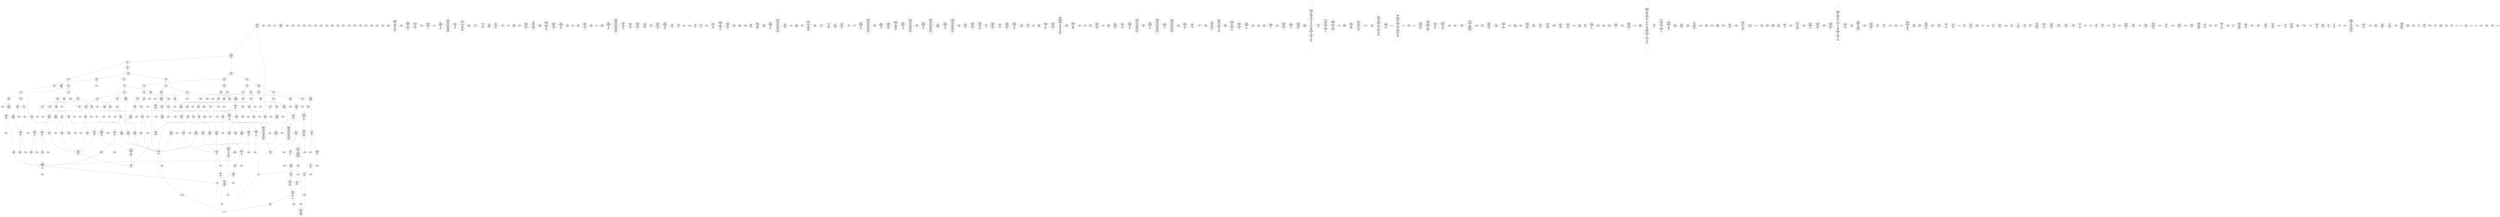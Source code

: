 /* Generated by GvGen v.1.0 (https://www.github.com/stricaud/gvgen) */

digraph G {
compound=true;
   node1 [label="[anywhere]"];
   node2 [label="# 0x0
PUSHX Data
PUSHX Data
MSTORE
PUSHX LogicData
CALLDATASIZE
LT
PUSHX Data
JUMPI
"];
   node3 [label="# 0xd
PUSHX Data
CALLDATALOAD
PUSHX BitData
SHR
PUSHX LogicData
GT
PUSHX Data
JUMPI
"];
   node4 [label="# 0x1e
PUSHX LogicData
GT
PUSHX Data
JUMPI
"];
   node5 [label="# 0x29
PUSHX LogicData
GT
PUSHX Data
JUMPI
"];
   node6 [label="# 0x34
PUSHX LogicData
GT
PUSHX Data
JUMPI
"];
   node7 [label="# 0x3f
PUSHX LogicData
EQ
PUSHX Data
JUMPI
"];
   node8 [label="# 0x4a
PUSHX LogicData
EQ
PUSHX Data
JUMPI
"];
   node9 [label="# 0x55
PUSHX LogicData
EQ
PUSHX Data
JUMPI
"];
   node10 [label="# 0x60
PUSHX Data
REVERT
"];
   node11 [label="# 0x64
JUMPDEST
PUSHX LogicData
EQ
PUSHX Data
JUMPI
"];
   node12 [label="# 0x70
PUSHX LogicData
EQ
PUSHX Data
JUMPI
"];
   node13 [label="# 0x7b
PUSHX Data
REVERT
"];
   node14 [label="# 0x7f
JUMPDEST
PUSHX LogicData
GT
PUSHX Data
JUMPI
"];
   node15 [label="# 0x8b
PUSHX LogicData
EQ
PUSHX Data
JUMPI
"];
   node16 [label="# 0x96
PUSHX LogicData
EQ
PUSHX Data
JUMPI
"];
   node17 [label="# 0xa1
PUSHX LogicData
EQ
PUSHX Data
JUMPI
"];
   node18 [label="# 0xac
PUSHX Data
REVERT
"];
   node19 [label="# 0xb0
JUMPDEST
PUSHX LogicData
EQ
PUSHX Data
JUMPI
"];
   node20 [label="# 0xbc
PUSHX LogicData
EQ
PUSHX Data
JUMPI
"];
   node21 [label="# 0xc7
PUSHX Data
REVERT
"];
   node22 [label="# 0xcb
JUMPDEST
PUSHX LogicData
GT
PUSHX Data
JUMPI
"];
   node23 [label="# 0xd7
PUSHX LogicData
GT
PUSHX Data
JUMPI
"];
   node24 [label="# 0xe2
PUSHX LogicData
EQ
PUSHX Data
JUMPI
"];
   node25 [label="# 0xed
PUSHX LogicData
EQ
PUSHX Data
JUMPI
"];
   node26 [label="# 0xf8
PUSHX LogicData
EQ
PUSHX Data
JUMPI
"];
   node27 [label="# 0x103
PUSHX Data
REVERT
"];
   node28 [label="# 0x107
JUMPDEST
PUSHX LogicData
EQ
PUSHX Data
JUMPI
"];
   node29 [label="# 0x113
PUSHX LogicData
EQ
PUSHX Data
JUMPI
"];
   node30 [label="# 0x11e
PUSHX Data
REVERT
"];
   node31 [label="# 0x122
JUMPDEST
PUSHX LogicData
EQ
PUSHX Data
JUMPI
"];
   node32 [label="# 0x12e
PUSHX LogicData
EQ
PUSHX Data
JUMPI
"];
   node33 [label="# 0x139
PUSHX LogicData
EQ
PUSHX Data
JUMPI
"];
   node34 [label="# 0x144
PUSHX LogicData
EQ
PUSHX Data
JUMPI
"];
   node35 [label="# 0x14f
PUSHX Data
REVERT
"];
   node36 [label="# 0x153
JUMPDEST
PUSHX LogicData
GT
PUSHX Data
JUMPI
"];
   node37 [label="# 0x15f
PUSHX LogicData
GT
PUSHX Data
JUMPI
"];
   node38 [label="# 0x16a
PUSHX LogicData
GT
PUSHX Data
JUMPI
"];
   node39 [label="# 0x175
PUSHX LogicData
EQ
PUSHX Data
JUMPI
"];
   node40 [label="# 0x180
PUSHX LogicData
EQ
PUSHX Data
JUMPI
"];
   node41 [label="# 0x18b
PUSHX LogicData
EQ
PUSHX Data
JUMPI
"];
   node42 [label="# 0x196
PUSHX Data
REVERT
"];
   node43 [label="# 0x19a
JUMPDEST
PUSHX LogicData
EQ
PUSHX Data
JUMPI
"];
   node44 [label="# 0x1a6
PUSHX LogicData
EQ
PUSHX Data
JUMPI
"];
   node45 [label="# 0x1b1
PUSHX Data
REVERT
"];
   node46 [label="# 0x1b5
JUMPDEST
PUSHX LogicData
GT
PUSHX Data
JUMPI
"];
   node47 [label="# 0x1c1
PUSHX LogicData
EQ
PUSHX Data
JUMPI
"];
   node48 [label="# 0x1cc
PUSHX LogicData
EQ
PUSHX Data
JUMPI
"];
   node49 [label="# 0x1d7
PUSHX LogicData
EQ
PUSHX Data
JUMPI
"];
   node50 [label="# 0x1e2
PUSHX Data
REVERT
"];
   node51 [label="# 0x1e6
JUMPDEST
PUSHX LogicData
EQ
PUSHX Data
JUMPI
"];
   node52 [label="# 0x1f2
PUSHX LogicData
EQ
PUSHX Data
JUMPI
"];
   node53 [label="# 0x1fd
PUSHX Data
REVERT
"];
   node54 [label="# 0x201
JUMPDEST
PUSHX LogicData
GT
PUSHX Data
JUMPI
"];
   node55 [label="# 0x20d
PUSHX LogicData
GT
PUSHX Data
JUMPI
"];
   node56 [label="# 0x218
PUSHX LogicData
EQ
PUSHX Data
JUMPI
"];
   node57 [label="# 0x223
PUSHX LogicData
EQ
PUSHX Data
JUMPI
"];
   node58 [label="# 0x22e
PUSHX LogicData
EQ
PUSHX Data
JUMPI
"];
   node59 [label="# 0x239
PUSHX Data
REVERT
"];
   node60 [label="# 0x23d
JUMPDEST
PUSHX LogicData
EQ
PUSHX Data
JUMPI
"];
   node61 [label="# 0x249
PUSHX LogicData
EQ
PUSHX Data
JUMPI
"];
   node62 [label="# 0x254
PUSHX Data
REVERT
"];
   node63 [label="# 0x258
JUMPDEST
PUSHX LogicData
EQ
PUSHX Data
JUMPI
"];
   node64 [label="# 0x264
PUSHX LogicData
EQ
PUSHX Data
JUMPI
"];
   node65 [label="# 0x26f
PUSHX LogicData
EQ
PUSHX Data
JUMPI
"];
   node66 [label="# 0x27a
PUSHX LogicData
EQ
PUSHX Data
JUMPI
"];
   node67 [label="# 0x285
JUMPDEST
PUSHX Data
REVERT
"];
   node68 [label="# 0x28a
JUMPDEST
CALLVALUE
ISZERO
PUSHX Data
JUMPI
"];
   node69 [label="# 0x292
PUSHX Data
REVERT
"];
   node70 [label="# 0x296
JUMPDEST
PUSHX Data
PUSHX Data
CALLDATASIZE
PUSHX Data
PUSHX Data
JUMP
"];
   node71 [label="# 0x2a5
JUMPDEST
PUSHX Data
JUMP
"];
   node72 [label="# 0x2aa
JUMPDEST
PUSHX MemData
MLOAD
ISZERO
ISZERO
MSTORE
PUSHX ArithData
ADD
"];
   node73 [label="# 0x2b6
JUMPDEST
PUSHX MemData
MLOAD
SUB
RETURN
"];
   node74 [label="# 0x2bf
JUMPDEST
CALLVALUE
ISZERO
PUSHX Data
JUMPI
"];
   node75 [label="# 0x2c7
PUSHX Data
REVERT
"];
   node76 [label="# 0x2cb
JUMPDEST
PUSHX Data
PUSHX Data
CALLDATASIZE
PUSHX Data
PUSHX Data
JUMP
"];
   node77 [label="# 0x2da
JUMPDEST
PUSHX Data
JUMP
"];
   node78 [label="# 0x2df
JUMPDEST
STOP
"];
   node79 [label="# 0x2e1
JUMPDEST
CALLVALUE
ISZERO
PUSHX Data
JUMPI
"];
   node80 [label="# 0x2e9
PUSHX Data
REVERT
"];
   node81 [label="# 0x2ed
JUMPDEST
PUSHX Data
PUSHX Data
JUMP
"];
   node82 [label="# 0x2f6
JUMPDEST
PUSHX MemData
MLOAD
PUSHX Data
PUSHX Data
JUMP
"];
   node83 [label="# 0x303
JUMPDEST
CALLVALUE
ISZERO
PUSHX Data
JUMPI
"];
   node84 [label="# 0x30b
PUSHX Data
REVERT
"];
   node85 [label="# 0x30f
JUMPDEST
PUSHX Data
PUSHX Data
CALLDATASIZE
PUSHX Data
PUSHX Data
JUMP
"];
   node86 [label="# 0x31e
JUMPDEST
PUSHX Data
JUMP
"];
   node87 [label="# 0x323
JUMPDEST
PUSHX MemData
MLOAD
PUSHX ArithData
PUSHX BitData
PUSHX BitData
SHL
SUB
AND
MSTORE
PUSHX ArithData
ADD
PUSHX Data
JUMP
"];
   node88 [label="# 0x33b
JUMPDEST
CALLVALUE
ISZERO
PUSHX Data
JUMPI
"];
   node89 [label="# 0x343
PUSHX Data
REVERT
"];
   node90 [label="# 0x347
JUMPDEST
PUSHX Data
PUSHX Data
CALLDATASIZE
PUSHX Data
PUSHX Data
JUMP
"];
   node91 [label="# 0x356
JUMPDEST
PUSHX Data
JUMP
"];
   node92 [label="# 0x35b
JUMPDEST
CALLVALUE
ISZERO
PUSHX Data
JUMPI
"];
   node93 [label="# 0x363
PUSHX Data
REVERT
"];
   node94 [label="# 0x367
JUMPDEST
PUSHX Data
PUSHX Data
JUMP
"];
   node95 [label="# 0x383
JUMPDEST
CALLVALUE
ISZERO
PUSHX Data
JUMPI
"];
   node96 [label="# 0x38b
PUSHX Data
REVERT
"];
   node97 [label="# 0x38f
JUMPDEST
PUSHX StorData
SLOAD
PUSHX StorData
SLOAD
SUB
PUSHX BitData
NOT
ADD
"];
   node98 [label="# 0x39c
JUMPDEST
PUSHX MemData
MLOAD
MSTORE
PUSHX ArithData
ADD
PUSHX Data
JUMP
"];
   node99 [label="# 0x3aa
JUMPDEST
CALLVALUE
ISZERO
PUSHX Data
JUMPI
"];
   node100 [label="# 0x3b2
PUSHX Data
REVERT
"];
   node101 [label="# 0x3b6
JUMPDEST
PUSHX Data
PUSHX Data
CALLDATASIZE
PUSHX Data
PUSHX Data
JUMP
"];
   node102 [label="# 0x3c5
JUMPDEST
PUSHX Data
JUMP
"];
   node103 [label="# 0x3ca
JUMPDEST
CALLVALUE
ISZERO
PUSHX Data
JUMPI
"];
   node104 [label="# 0x3d2
PUSHX Data
REVERT
"];
   node105 [label="# 0x3d6
JUMPDEST
PUSHX Data
PUSHX Data
CALLDATASIZE
PUSHX Data
PUSHX Data
JUMP
"];
   node106 [label="# 0x3e5
JUMPDEST
PUSHX Data
JUMP
"];
   node107 [label="# 0x3ea
JUMPDEST
CALLVALUE
ISZERO
PUSHX Data
JUMPI
"];
   node108 [label="# 0x3f2
PUSHX Data
REVERT
"];
   node109 [label="# 0x3f6
JUMPDEST
PUSHX StorData
SLOAD
PUSHX Data
PUSHX Data
DIV
PUSHX BitData
AND
JUMP
"];
   node110 [label="# 0x409
JUMPDEST
PUSHX Data
PUSHX Data
JUMP
"];
   node111 [label="# 0x411
JUMPDEST
PUSHX Data
PUSHX Data
CALLDATASIZE
PUSHX Data
PUSHX Data
JUMP
"];
   node112 [label="# 0x41f
JUMPDEST
PUSHX Data
JUMP
"];
   node113 [label="# 0x424
JUMPDEST
CALLVALUE
ISZERO
PUSHX Data
JUMPI
"];
   node114 [label="# 0x42c
PUSHX Data
REVERT
"];
   node115 [label="# 0x430
JUMPDEST
PUSHX Data
PUSHX Data
CALLDATASIZE
PUSHX Data
PUSHX Data
JUMP
"];
   node116 [label="# 0x43f
JUMPDEST
PUSHX Data
JUMP
"];
   node117 [label="# 0x444
JUMPDEST
CALLVALUE
ISZERO
PUSHX Data
JUMPI
"];
   node118 [label="# 0x44c
PUSHX Data
REVERT
"];
   node119 [label="# 0x450
JUMPDEST
PUSHX Data
PUSHX Data
CALLDATASIZE
PUSHX Data
PUSHX Data
JUMP
"];
   node120 [label="# 0x45f
JUMPDEST
PUSHX Data
JUMP
"];
   node121 [label="# 0x464
JUMPDEST
CALLVALUE
ISZERO
PUSHX Data
JUMPI
"];
   node122 [label="# 0x46c
PUSHX Data
REVERT
"];
   node123 [label="# 0x470
JUMPDEST
PUSHX Data
PUSHX Data
CALLDATASIZE
PUSHX Data
PUSHX Data
JUMP
"];
   node124 [label="# 0x47f
JUMPDEST
PUSHX Data
JUMP
"];
   node125 [label="# 0x484
JUMPDEST
CALLVALUE
ISZERO
PUSHX Data
JUMPI
"];
   node126 [label="# 0x48c
PUSHX Data
REVERT
"];
   node127 [label="# 0x490
JUMPDEST
PUSHX StorData
SLOAD
PUSHX Data
PUSHX BitData
AND
JUMP
"];
   node128 [label="# 0x49e
JUMPDEST
CALLVALUE
ISZERO
PUSHX Data
JUMPI
"];
   node129 [label="# 0x4a6
PUSHX Data
REVERT
"];
   node130 [label="# 0x4aa
JUMPDEST
PUSHX Data
PUSHX Data
CALLDATASIZE
PUSHX Data
PUSHX Data
JUMP
"];
   node131 [label="# 0x4b9
JUMPDEST
PUSHX Data
JUMP
"];
   node132 [label="# 0x4be
JUMPDEST
CALLVALUE
ISZERO
PUSHX Data
JUMPI
"];
   node133 [label="# 0x4c6
PUSHX Data
REVERT
"];
   node134 [label="# 0x4ca
JUMPDEST
PUSHX Data
PUSHX Data
JUMP
"];
   node135 [label="# 0x4d3
JUMPDEST
CALLVALUE
ISZERO
PUSHX Data
JUMPI
"];
   node136 [label="# 0x4db
PUSHX Data
REVERT
"];
   node137 [label="# 0x4df
JUMPDEST
PUSHX Data
PUSHX Data
CALLDATASIZE
PUSHX Data
PUSHX Data
JUMP
"];
   node138 [label="# 0x4ee
JUMPDEST
PUSHX Data
JUMP
"];
   node139 [label="# 0x4f3
JUMPDEST
CALLVALUE
ISZERO
PUSHX Data
JUMPI
"];
   node140 [label="# 0x4fb
PUSHX Data
REVERT
"];
   node141 [label="# 0x4ff
JUMPDEST
PUSHX Data
PUSHX Data
CALLDATASIZE
PUSHX Data
PUSHX Data
JUMP
"];
   node142 [label="# 0x50e
JUMPDEST
PUSHX Data
JUMP
"];
   node143 [label="# 0x513
JUMPDEST
CALLVALUE
ISZERO
PUSHX Data
JUMPI
"];
   node144 [label="# 0x51b
PUSHX Data
REVERT
"];
   node145 [label="# 0x51f
JUMPDEST
PUSHX Data
PUSHX Data
JUMP
"];
   node146 [label="# 0x528
JUMPDEST
CALLVALUE
ISZERO
PUSHX Data
JUMPI
"];
   node147 [label="# 0x530
PUSHX Data
REVERT
"];
   node148 [label="# 0x534
JUMPDEST
PUSHX Data
PUSHX Data
CALLDATASIZE
PUSHX Data
PUSHX Data
JUMP
"];
   node149 [label="# 0x543
JUMPDEST
PUSHX Data
JUMP
"];
   node150 [label="# 0x548
JUMPDEST
CALLVALUE
ISZERO
PUSHX Data
JUMPI
"];
   node151 [label="# 0x550
PUSHX Data
REVERT
"];
   node152 [label="# 0x554
JUMPDEST
PUSHX Data
PUSHX Data
CALLDATASIZE
PUSHX Data
PUSHX Data
JUMP
"];
   node153 [label="# 0x563
JUMPDEST
PUSHX Data
JUMP
"];
   node154 [label="# 0x568
JUMPDEST
CALLVALUE
ISZERO
PUSHX Data
JUMPI
"];
   node155 [label="# 0x570
PUSHX Data
REVERT
"];
   node156 [label="# 0x574
JUMPDEST
PUSHX Data
PUSHX Data
CALLDATASIZE
PUSHX Data
PUSHX Data
JUMP
"];
   node157 [label="# 0x583
JUMPDEST
PUSHX Data
JUMP
"];
   node158 [label="# 0x588
JUMPDEST
CALLVALUE
ISZERO
PUSHX Data
JUMPI
"];
   node159 [label="# 0x590
PUSHX Data
REVERT
"];
   node160 [label="# 0x594
JUMPDEST
PUSHX StorData
SLOAD
PUSHX ArithData
PUSHX BitData
PUSHX BitData
SHL
SUB
AND
PUSHX Data
JUMP
"];
   node161 [label="# 0x5a6
JUMPDEST
CALLVALUE
ISZERO
PUSHX Data
JUMPI
"];
   node162 [label="# 0x5ae
PUSHX Data
REVERT
"];
   node163 [label="# 0x5b2
JUMPDEST
PUSHX Data
PUSHX Data
JUMP
"];
   node164 [label="# 0x5bb
JUMPDEST
PUSHX Data
PUSHX Data
CALLDATASIZE
PUSHX Data
PUSHX Data
JUMP
"];
   node165 [label="# 0x5c9
JUMPDEST
PUSHX Data
JUMP
"];
   node166 [label="# 0x5ce
JUMPDEST
CALLVALUE
ISZERO
PUSHX Data
JUMPI
"];
   node167 [label="# 0x5d6
PUSHX Data
REVERT
"];
   node168 [label="# 0x5da
JUMPDEST
PUSHX Data
PUSHX Data
CALLDATASIZE
PUSHX Data
PUSHX Data
JUMP
"];
   node169 [label="# 0x5e9
JUMPDEST
PUSHX Data
JUMP
"];
   node170 [label="# 0x5ee
JUMPDEST
CALLVALUE
ISZERO
PUSHX Data
JUMPI
"];
   node171 [label="# 0x5f6
PUSHX Data
REVERT
"];
   node172 [label="# 0x5fa
JUMPDEST
PUSHX Data
PUSHX Data
CALLDATASIZE
PUSHX Data
PUSHX Data
JUMP
"];
   node173 [label="# 0x609
JUMPDEST
PUSHX Data
JUMP
"];
   node174 [label="# 0x60e
JUMPDEST
CALLVALUE
ISZERO
PUSHX Data
JUMPI
"];
   node175 [label="# 0x616
PUSHX Data
REVERT
"];
   node176 [label="# 0x61a
JUMPDEST
PUSHX Data
PUSHX StorData
SLOAD
JUMP
"];
   node177 [label="# 0x624
JUMPDEST
CALLVALUE
ISZERO
PUSHX Data
JUMPI
"];
   node178 [label="# 0x62c
PUSHX Data
REVERT
"];
   node179 [label="# 0x630
JUMPDEST
PUSHX Data
PUSHX StorData
SLOAD
JUMP
"];
   node180 [label="# 0x63a
JUMPDEST
CALLVALUE
ISZERO
PUSHX Data
JUMPI
"];
   node181 [label="# 0x642
PUSHX Data
REVERT
"];
   node182 [label="# 0x646
JUMPDEST
PUSHX Data
PUSHX Data
CALLDATASIZE
PUSHX Data
PUSHX Data
JUMP
"];
   node183 [label="# 0x655
JUMPDEST
PUSHX Data
JUMP
"];
   node184 [label="# 0x65a
JUMPDEST
CALLVALUE
ISZERO
PUSHX Data
JUMPI
"];
   node185 [label="# 0x662
PUSHX Data
REVERT
"];
   node186 [label="# 0x666
JUMPDEST
PUSHX Data
PUSHX StorData
SLOAD
JUMP
"];
   node187 [label="# 0x670
JUMPDEST
CALLVALUE
ISZERO
PUSHX Data
JUMPI
"];
   node188 [label="# 0x678
PUSHX Data
REVERT
"];
   node189 [label="# 0x67c
JUMPDEST
PUSHX Data
PUSHX Data
JUMP
"];
   node190 [label="# 0x685
JUMPDEST
CALLVALUE
ISZERO
PUSHX Data
JUMPI
"];
   node191 [label="# 0x68d
PUSHX Data
REVERT
"];
   node192 [label="# 0x691
JUMPDEST
PUSHX Data
PUSHX Data
CALLDATASIZE
PUSHX Data
PUSHX Data
JUMP
"];
   node193 [label="# 0x6a0
JUMPDEST
PUSHX Data
JUMP
"];
   node194 [label="# 0x6a5
JUMPDEST
CALLVALUE
ISZERO
PUSHX Data
JUMPI
"];
   node195 [label="# 0x6ad
PUSHX Data
REVERT
"];
   node196 [label="# 0x6b1
JUMPDEST
PUSHX Data
PUSHX Data
CALLDATASIZE
PUSHX Data
PUSHX Data
JUMP
"];
   node197 [label="# 0x6c0
JUMPDEST
PUSHX ArithData
PUSHX BitData
PUSHX BitData
SHL
SUB
AND
PUSHX Data
MSTORE
PUSHX Data
PUSHX Data
MSTORE
PUSHX Data
SHA3
AND
MSTORE
MSTORE
SHA3
SLOAD
PUSHX BitData
AND
JUMP
"];
   node198 [label="# 0x6ee
JUMPDEST
CALLVALUE
ISZERO
PUSHX Data
JUMPI
"];
   node199 [label="# 0x6f6
PUSHX Data
REVERT
"];
   node200 [label="# 0x6fa
JUMPDEST
PUSHX Data
PUSHX Data
CALLDATASIZE
PUSHX Data
PUSHX Data
JUMP
"];
   node201 [label="# 0x709
JUMPDEST
PUSHX Data
JUMP
"];
   node202 [label="# 0x70e
JUMPDEST
CALLVALUE
ISZERO
PUSHX Data
JUMPI
"];
   node203 [label="# 0x716
PUSHX Data
REVERT
"];
   node204 [label="# 0x71a
JUMPDEST
PUSHX Data
PUSHX StorData
SLOAD
JUMP
"];
   node205 [label="# 0x724
JUMPDEST
PUSHX Data
PUSHX ArithData
PUSHX BitData
PUSHX BitData
SHL
SUB
NOT
AND
PUSHX BitData
PUSHX BitData
SHL
EQ
PUSHX Data
JUMPI
"];
   node206 [label="# 0x740
PUSHX ArithData
PUSHX BitData
PUSHX BitData
SHL
SUB
NOT
AND
PUSHX BitData
PUSHX BitData
SHL
EQ
"];
   node207 [label="# 0x755
JUMPDEST
PUSHX Data
JUMPI
"];
   node208 [label="# 0x75b
PUSHX BitData
PUSHX BitData
SHL
PUSHX ArithData
PUSHX BitData
PUSHX BitData
SHL
SUB
NOT
AND
EQ
"];
   node209 [label="# 0x770
JUMPDEST
JUMP
"];
   node210 [label="# 0x776
JUMPDEST
PUSHX StorData
SLOAD
PUSHX ArithData
PUSHX BitData
PUSHX BitData
SHL
SUB
AND
CALLER
EQ
PUSHX Data
JUMPI
"];
   node211 [label="# 0x789
PUSHX MemData
MLOAD
PUSHX BitData
PUSHX BitData
SHL
MSTORE
PUSHX Data
PUSHX ArithData
ADD
MSTORE
PUSHX ArithData
ADD
MSTORE
PUSHX MemData
MLOAD
PUSHX Data
PUSHX Data
CODECOPY
MLOAD
MSTORE
PUSHX ArithData
ADD
MSTORE
PUSHX ArithData
ADD
"];
   node212 [label="# 0x7ba
JUMPDEST
PUSHX MemData
MLOAD
SUB
REVERT
"];
   node213 [label="# 0x7c3
JUMPDEST
PUSHX StorData
SLOAD
PUSHX BitData
NOT
AND
ISZERO
ISZERO
OR
SSTORE
JUMP
"];
   node214 [label="# 0x7d6
JUMPDEST
PUSHX Data
PUSHX StorData
SLOAD
PUSHX Data
PUSHX Data
JUMP
"];
   node215 [label="# 0x7e5
JUMPDEST
PUSHX ArithData
ADD
PUSHX ArithData
DIV
MUL
PUSHX ArithData
ADD
PUSHX MemData
MLOAD
ADD
PUSHX Data
MSTORE
MSTORE
PUSHX ArithData
ADD
SLOAD
PUSHX Data
PUSHX Data
JUMP
"];
   node216 [label="# 0x811
JUMPDEST
ISZERO
PUSHX Data
JUMPI
"];
   node217 [label="# 0x818
PUSHX LogicData
LT
PUSHX Data
JUMPI
"];
   node218 [label="# 0x820
PUSHX ArithData
SLOAD
DIV
MUL
MSTORE
PUSHX ArithData
ADD
PUSHX Data
JUMP
"];
   node219 [label="# 0x833
JUMPDEST
ADD
PUSHX Data
MSTORE
PUSHX Data
PUSHX Data
SHA3
"];
   node220 [label="# 0x841
JUMPDEST
SLOAD
MSTORE
PUSHX ArithData
ADD
PUSHX ArithData
ADD
GT
PUSHX Data
JUMPI
"];
   node221 [label="# 0x855
SUB
PUSHX BitData
AND
ADD
"];
   node222 [label="# 0x85e
JUMPDEST
JUMP
"];
   node223 [label="# 0x868
JUMPDEST
PUSHX Data
PUSHX Data
PUSHX Data
JUMP
"];
   node224 [label="# 0x873
JUMPDEST
PUSHX Data
JUMPI
"];
   node225 [label="# 0x878
PUSHX MemData
MLOAD
PUSHX BitData
PUSHX BitData
SHL
MSTORE
PUSHX ArithData
ADD
PUSHX MemData
MLOAD
SUB
REVERT
"];
   node226 [label="# 0x890
JUMPDEST
PUSHX Data
MSTORE
PUSHX Data
PUSHX Data
MSTORE
PUSHX Data
SHA3
SLOAD
PUSHX ArithData
PUSHX BitData
PUSHX BitData
SHL
SUB
AND
JUMP
"];
   node227 [label="# 0x8ac
JUMPDEST
PUSHX Data
PUSHX Data
PUSHX Data
JUMP
"];
   node228 [label="# 0x8b7
JUMPDEST
PUSHX ArithData
PUSHX BitData
PUSHX BitData
SHL
SUB
AND
PUSHX ArithData
PUSHX BitData
PUSHX BitData
SHL
SUB
AND
EQ
ISZERO
PUSHX Data
JUMPI
"];
   node229 [label="# 0x8d4
PUSHX MemData
MLOAD
PUSHX BitData
PUSHX BitData
SHL
MSTORE
PUSHX ArithData
ADD
PUSHX MemData
MLOAD
SUB
REVERT
"];
   node230 [label="# 0x8ec
JUMPDEST
CALLER
PUSHX ArithData
PUSHX BitData
PUSHX BitData
SHL
SUB
AND
EQ
ISZERO
PUSHX Data
JUMPI
"];
   node231 [label="# 0x900
PUSHX Data
CALLER
PUSHX Data
JUMP
"];
   node232 [label="# 0x90a
JUMPDEST
ISZERO
"];
   node233 [label="# 0x90c
JUMPDEST
ISZERO
PUSHX Data
JUMPI
"];
   node234 [label="# 0x912
PUSHX MemData
MLOAD
PUSHX BitData
PUSHX BitData
SHL
MSTORE
PUSHX ArithData
ADD
PUSHX MemData
MLOAD
SUB
REVERT
"];
   node235 [label="# 0x92a
JUMPDEST
PUSHX Data
PUSHX Data
JUMP
"];
   node236 [label="# 0x935
JUMPDEST
JUMP
"];
   node237 [label="# 0x93a
JUMPDEST
PUSHX Data
PUSHX Data
JUMP
"];
   node238 [label="# 0x945
JUMPDEST
PUSHX StorData
SLOAD
PUSHX ArithData
PUSHX BitData
PUSHX BitData
SHL
SUB
AND
CALLER
EQ
PUSHX Data
JUMPI
"];
   node239 [label="# 0x958
PUSHX MemData
MLOAD
PUSHX BitData
PUSHX BitData
SHL
MSTORE
PUSHX Data
PUSHX ArithData
ADD
MSTORE
PUSHX ArithData
ADD
MSTORE
PUSHX MemData
MLOAD
PUSHX Data
PUSHX Data
CODECOPY
MLOAD
MSTORE
PUSHX ArithData
ADD
MSTORE
PUSHX ArithData
ADD
PUSHX Data
JUMP
"];
   node240 [label="# 0x98d
JUMPDEST
PUSHX StorData
SLOAD
ISZERO
ISZERO
PUSHX ArithData
MUL
PUSHX BitData
NOT
AND
OR
SSTORE
JUMP
"];
   node241 [label="# 0x9a7
JUMPDEST
PUSHX StorData
SLOAD
PUSHX ArithData
PUSHX BitData
PUSHX BitData
SHL
SUB
AND
CALLER
EQ
PUSHX Data
JUMPI
"];
   node242 [label="# 0x9ba
PUSHX MemData
MLOAD
PUSHX BitData
PUSHX BitData
SHL
MSTORE
PUSHX Data
PUSHX ArithData
ADD
MSTORE
PUSHX ArithData
ADD
MSTORE
PUSHX MemData
MLOAD
PUSHX Data
PUSHX Data
CODECOPY
MLOAD
MSTORE
PUSHX ArithData
ADD
MSTORE
PUSHX ArithData
ADD
PUSHX Data
JUMP
"];
   node243 [label="# 0x9ef
JUMPDEST
PUSHX MemData
MLOAD
PUSHX Data
PUSHX Data
SELFBALANCE
GAS
CALL
RETURNDATASIZE
PUSHX LogicData
EQ
PUSHX Data
JUMPI
"];
   node244 [label="# 0xa24
PUSHX MemData
MLOAD
PUSHX BitData
NOT
PUSHX ArithData
RETURNDATASIZE
ADD
AND
ADD
PUSHX Data
MSTORE
RETURNDATASIZE
MSTORE
RETURNDATASIZE
PUSHX Data
PUSHX ArithData
ADD
RETURNDATACOPY
PUSHX Data
JUMP
"];
   node245 [label="# 0xa45
JUMPDEST
PUSHX Data
"];
   node246 [label="# 0xa4a
JUMPDEST
PUSHX Data
JUMPI
"];
   node247 [label="# 0xa54
PUSHX Data
REVERT
"];
   node248 [label="# 0xa58
JUMPDEST
JUMP
"];
   node249 [label="# 0xa5b
JUMPDEST
PUSHX StorData
SLOAD
PUSHX Data
DIV
PUSHX BitData
AND
ISZERO
PUSHX Data
JUMPI
"];
   node250 [label="# 0xa6c
PUSHX MemData
MLOAD
PUSHX BitData
PUSHX BitData
SHL
MSTORE
PUSHX ArithData
ADD
PUSHX MemData
MLOAD
SUB
REVERT
"];
   node251 [label="# 0xa84
JUMPDEST
PUSHX StorData
SLOAD
MLOAD
PUSHX StorData
SLOAD
PUSHX Data
PUSHX Data
JUMP
"];
   node252 [label="# 0xa96
JUMPDEST
GT
ISZERO
PUSHX Data
JUMPI
"];
   node253 [label="# 0xa9d
PUSHX MemData
MLOAD
PUSHX BitData
PUSHX BitData
SHL
MSTORE
PUSHX ArithData
ADD
PUSHX MemData
MLOAD
SUB
REVERT
"];
   node254 [label="# 0xab5
JUMPDEST
PUSHX StorData
SLOAD
PUSHX ArithData
PUSHX BitData
PUSHX BitData
SHL
SUB
AND
CALLER
EQ
PUSHX Data
JUMPI
"];
   node255 [label="# 0xac8
MLOAD
PUSHX StorData
SLOAD
PUSHX Data
PUSHX Data
JUMP
"];
   node256 [label="# 0xad6
JUMPDEST
CALLVALUE
LT
ISZERO
PUSHX Data
JUMPI
"];
   node257 [label="# 0xade
PUSHX Data
REVERT
"];
   node258 [label="# 0xae2
JUMPDEST
PUSHX Data
"];
   node259 [label="# 0xae5
JUMPDEST
MLOAD
LT
ISZERO
PUSHX Data
JUMPI
"];
   node260 [label="# 0xaef
PUSHX Data
MLOAD
LT
PUSHX Data
JUMPI
"];
   node261 [label="# 0xafb
PUSHX Data
PUSHX Data
JUMP
"];
   node262 [label="# 0xb02
JUMPDEST
PUSHX ArithData
MUL
PUSHX ArithData
ADD
ADD
MLOAD
PUSHX Data
PUSHX Data
JUMP
"];
   node263 [label="# 0xb15
JUMPDEST
PUSHX ArithData
PUSHX BitData
PUSHX BitData
SHL
SUB
AND
CALLER
PUSHX ArithData
PUSHX BitData
PUSHX BitData
SHL
SUB
AND
EQ
PUSHX Data
JUMPI
"];
   node264 [label="# 0xb2e
PUSHX MemData
MLOAD
PUSHX BitData
PUSHX BitData
SHL
MSTORE
PUSHX ArithData
ADD
PUSHX MemData
MLOAD
SUB
REVERT
"];
   node265 [label="# 0xb46
JUMPDEST
PUSHX Data
PUSHX Data
JUMP
"];
   node266 [label="# 0xb4f
JUMPDEST
PUSHX Data
PUSHX Data
JUMP
"];
   node267 [label="# 0xb5a
JUMPDEST
PUSHX Data
JUMP
"];
   node268 [label="# 0xb62
JUMPDEST
PUSHX Data
CALLER
MLOAD
PUSHX Data
JUMP
"];
   node269 [label="# 0xb6e
JUMPDEST
PUSHX Data
PUSHX MemData
MLOAD
PUSHX ArithData
ADD
PUSHX Data
MSTORE
PUSHX Data
MSTORE
PUSHX Data
JUMP
"];
   node270 [label="# 0xb89
JUMPDEST
PUSHX Data
PUSHX Data
PUSHX Data
JUMP
"];
   node271 [label="# 0xb94
JUMPDEST
PUSHX StorData
SLOAD
PUSHX ArithData
PUSHX BitData
PUSHX BitData
SHL
SUB
AND
CALLER
EQ
PUSHX Data
JUMPI
"];
   node272 [label="# 0xba7
PUSHX MemData
MLOAD
PUSHX BitData
PUSHX BitData
SHL
MSTORE
PUSHX Data
PUSHX ArithData
ADD
MSTORE
PUSHX ArithData
ADD
MSTORE
PUSHX MemData
MLOAD
PUSHX Data
PUSHX Data
CODECOPY
MLOAD
MSTORE
PUSHX ArithData
ADD
MSTORE
PUSHX ArithData
ADD
PUSHX Data
JUMP
"];
   node273 [label="# 0xbdc
JUMPDEST
MLOAD
PUSHX Data
PUSHX Data
PUSHX ArithData
ADD
PUSHX Data
JUMP
"];
   node274 [label="# 0xbef
JUMPDEST
JUMP
"];
   node275 [label="# 0xbf3
JUMPDEST
PUSHX Data
PUSHX Data
PUSHX Data
JUMP
"];
   node276 [label="# 0xbfe
JUMPDEST
MLOAD
JUMP
"];
   node277 [label="# 0xc05
JUMPDEST
PUSHX StorData
SLOAD
PUSHX Data
PUSHX Data
JUMP
"];
   node278 [label="# 0xc12
JUMPDEST
PUSHX ArithData
ADD
PUSHX ArithData
DIV
MUL
PUSHX ArithData
ADD
PUSHX MemData
MLOAD
ADD
PUSHX Data
MSTORE
MSTORE
PUSHX ArithData
ADD
SLOAD
PUSHX Data
PUSHX Data
JUMP
"];
   node279 [label="# 0xc3e
JUMPDEST
ISZERO
PUSHX Data
JUMPI
"];
   node280 [label="# 0xc45
PUSHX LogicData
LT
PUSHX Data
JUMPI
"];
   node281 [label="# 0xc4d
PUSHX ArithData
SLOAD
DIV
MUL
MSTORE
PUSHX ArithData
ADD
PUSHX Data
JUMP
"];
   node282 [label="# 0xc60
JUMPDEST
ADD
PUSHX Data
MSTORE
PUSHX Data
PUSHX Data
SHA3
"];
   node283 [label="# 0xc6e
JUMPDEST
SLOAD
MSTORE
PUSHX ArithData
ADD
PUSHX ArithData
ADD
GT
PUSHX Data
JUMPI
"];
   node284 [label="# 0xc82
SUB
PUSHX BitData
AND
ADD
"];
   node285 [label="# 0xc8b
JUMPDEST
JUMP
"];
   node286 [label="# 0xc93
JUMPDEST
PUSHX StorData
SLOAD
PUSHX ArithData
PUSHX BitData
PUSHX BitData
SHL
SUB
AND
CALLER
EQ
PUSHX Data
JUMPI
"];
   node287 [label="# 0xca6
PUSHX MemData
MLOAD
PUSHX BitData
PUSHX BitData
SHL
MSTORE
PUSHX Data
PUSHX ArithData
ADD
MSTORE
PUSHX ArithData
ADD
MSTORE
PUSHX MemData
MLOAD
PUSHX Data
PUSHX Data
CODECOPY
MLOAD
MSTORE
PUSHX ArithData
ADD
MSTORE
PUSHX ArithData
ADD
PUSHX Data
JUMP
"];
   node288 [label="# 0xcdb
JUMPDEST
PUSHX Data
SSTORE
JUMP
"];
   node289 [label="# 0xce0
JUMPDEST
PUSHX Data
PUSHX ArithData
PUSHX BitData
PUSHX BitData
SHL
SUB
AND
PUSHX Data
JUMPI
"];
   node290 [label="# 0xcf1
PUSHX MemData
MLOAD
PUSHX BitData
PUSHX BitData
SHL
MSTORE
PUSHX ArithData
ADD
PUSHX MemData
MLOAD
SUB
REVERT
"];
   node291 [label="# 0xd09
JUMPDEST
PUSHX ArithData
PUSHX BitData
PUSHX BitData
SHL
SUB
AND
PUSHX Data
MSTORE
PUSHX Data
PUSHX Data
MSTORE
PUSHX Data
SHA3
SLOAD
PUSHX BitData
AND
JUMP
"];
   node292 [label="# 0xd2f
JUMPDEST
PUSHX StorData
SLOAD
PUSHX ArithData
PUSHX BitData
PUSHX BitData
SHL
SUB
AND
CALLER
EQ
PUSHX Data
JUMPI
"];
   node293 [label="# 0xd42
PUSHX MemData
MLOAD
PUSHX BitData
PUSHX BitData
SHL
MSTORE
PUSHX Data
PUSHX ArithData
ADD
MSTORE
PUSHX ArithData
ADD
MSTORE
PUSHX MemData
MLOAD
PUSHX Data
PUSHX Data
CODECOPY
MLOAD
MSTORE
PUSHX ArithData
ADD
MSTORE
PUSHX ArithData
ADD
PUSHX Data
JUMP
"];
   node294 [label="# 0xd77
JUMPDEST
PUSHX Data
PUSHX Data
PUSHX Data
JUMP
"];
   node295 [label="# 0xd81
JUMPDEST
JUMP
"];
   node296 [label="# 0xd83
JUMPDEST
PUSHX StorData
SLOAD
PUSHX ArithData
PUSHX BitData
PUSHX BitData
SHL
SUB
AND
CALLER
EQ
PUSHX Data
JUMPI
"];
   node297 [label="# 0xd96
PUSHX MemData
MLOAD
PUSHX BitData
PUSHX BitData
SHL
MSTORE
PUSHX Data
PUSHX ArithData
ADD
MSTORE
PUSHX ArithData
ADD
MSTORE
PUSHX MemData
MLOAD
PUSHX Data
PUSHX Data
CODECOPY
MLOAD
MSTORE
PUSHX ArithData
ADD
MSTORE
PUSHX ArithData
ADD
PUSHX Data
JUMP
"];
   node298 [label="# 0xdcb
JUMPDEST
PUSHX Data
SSTORE
JUMP
"];
   node299 [label="# 0xdd0
JUMPDEST
PUSHX StorData
SLOAD
PUSHX ArithData
PUSHX BitData
PUSHX BitData
SHL
SUB
AND
CALLER
EQ
PUSHX Data
JUMPI
"];
   node300 [label="# 0xde3
PUSHX MemData
MLOAD
PUSHX BitData
PUSHX BitData
SHL
MSTORE
PUSHX Data
PUSHX ArithData
ADD
MSTORE
PUSHX ArithData
ADD
MSTORE
PUSHX MemData
MLOAD
PUSHX Data
PUSHX Data
CODECOPY
MLOAD
MSTORE
PUSHX ArithData
ADD
MSTORE
PUSHX ArithData
ADD
PUSHX Data
JUMP
"];
   node301 [label="# 0xe18
JUMPDEST
MLOAD
PUSHX Data
PUSHX Data
PUSHX ArithData
ADD
PUSHX Data
JUMP
"];
   node302 [label="# 0xe2b
JUMPDEST
PUSHX StorData
SLOAD
PUSHX ArithData
PUSHX BitData
PUSHX BitData
SHL
SUB
AND
CALLER
EQ
PUSHX Data
JUMPI
"];
   node303 [label="# 0xe3e
PUSHX MemData
MLOAD
PUSHX BitData
PUSHX BitData
SHL
MSTORE
PUSHX Data
PUSHX ArithData
ADD
MSTORE
PUSHX ArithData
ADD
MSTORE
PUSHX MemData
MLOAD
PUSHX Data
PUSHX Data
CODECOPY
MLOAD
MSTORE
PUSHX ArithData
ADD
MSTORE
PUSHX ArithData
ADD
PUSHX Data
JUMP
"];
   node304 [label="# 0xe73
JUMPDEST
PUSHX Data
SSTORE
JUMP
"];
   node305 [label="# 0xe78
JUMPDEST
PUSHX Data
PUSHX StorData
SLOAD
PUSHX Data
PUSHX Data
JUMP
"];
   node306 [label="# 0xe87
JUMPDEST
PUSHX StorData
SLOAD
PUSHX BitData
AND
ISZERO
PUSHX Data
JUMPI
"];
   node307 [label="# 0xe93
PUSHX MemData
MLOAD
PUSHX BitData
PUSHX BitData
SHL
MSTORE
PUSHX ArithData
ADD
PUSHX MemData
MLOAD
SUB
REVERT
"];
   node308 [label="# 0xeab
JUMPDEST
PUSHX StorData
SLOAD
PUSHX StorData
SLOAD
PUSHX StorData
SLOAD
SUB
PUSHX BitData
NOT
ADD
PUSHX Data
PUSHX Data
JUMP
"];
   node309 [label="# 0xec6
JUMPDEST
GT
ISZERO
PUSHX Data
JUMPI
"];
   node310 [label="# 0xecd
PUSHX MemData
MLOAD
PUSHX BitData
PUSHX BitData
SHL
MSTORE
PUSHX ArithData
ADD
PUSHX MemData
MLOAD
SUB
REVERT
"];
   node311 [label="# 0xee5
JUMPDEST
PUSHX StorData
SLOAD
GT
ISZERO
PUSHX Data
JUMPI
"];
   node312 [label="# 0xef0
PUSHX MemData
MLOAD
PUSHX BitData
PUSHX BitData
SHL
MSTORE
PUSHX ArithData
ADD
PUSHX MemData
MLOAD
SUB
REVERT
"];
   node313 [label="# 0xf08
JUMPDEST
PUSHX StorData
SLOAD
PUSHX ArithData
PUSHX BitData
PUSHX BitData
SHL
SUB
AND
CALLER
EQ
PUSHX Data
JUMPI
"];
   node314 [label="# 0xf1b
PUSHX StorData
SLOAD
PUSHX Data
PUSHX Data
JUMP
"];
   node315 [label="# 0xf28
JUMPDEST
CALLVALUE
LT
ISZERO
PUSHX Data
JUMPI
"];
   node316 [label="# 0xf30
PUSHX Data
REVERT
"];
   node317 [label="# 0xf34
JUMPDEST
PUSHX Data
CALLER
PUSHX Data
JUMP
"];
   node318 [label="# 0xf3e
JUMPDEST
PUSHX ArithData
PUSHX BitData
PUSHX BitData
SHL
SUB
AND
CALLER
EQ
ISZERO
PUSHX Data
JUMPI
"];
   node319 [label="# 0xf50
PUSHX MemData
MLOAD
PUSHX BitData
PUSHX BitData
SHL
MSTORE
PUSHX ArithData
ADD
PUSHX MemData
MLOAD
SUB
REVERT
"];
   node320 [label="# 0xf68
JUMPDEST
CALLER
PUSHX Data
MSTORE
PUSHX Data
PUSHX ArithData
MSTORE
PUSHX MemData
SHA3
PUSHX ArithData
PUSHX BitData
PUSHX BitData
SHL
SUB
AND
MSTORE
MSTORE
SHA3
SLOAD
PUSHX BitData
NOT
AND
ISZERO
ISZERO
OR
SSTORE
MLOAD
MSTORE
PUSHX Data
ADD
PUSHX MemData
MLOAD
SUB
LOGX
JUMP
"];
   node321 [label="# 0xfd4
JUMPDEST
PUSHX Data
PUSHX Data
JUMP
"];
   node322 [label="# 0xfdf
JUMPDEST
PUSHX ArithData
PUSHX BitData
PUSHX BitData
SHL
SUB
AND
EXTCODESIZE
ISZERO
ISZERO
ISZERO
PUSHX Data
JUMPI
"];
   node323 [label="# 0xff3
PUSHX Data
PUSHX Data
JUMP
"];
   node324 [label="# 0xfff
JUMPDEST
ISZERO
"];
   node325 [label="# 0x1001
JUMPDEST
ISZERO
PUSHX Data
JUMPI
"];
   node326 [label="# 0x1007
PUSHX MemData
MLOAD
PUSHX BitData
PUSHX BitData
SHL
MSTORE
PUSHX ArithData
ADD
PUSHX MemData
MLOAD
SUB
REVERT
"];
   node327 [label="# 0x101f
JUMPDEST
JUMP
"];
   node328 [label="# 0x1025
JUMPDEST
PUSHX Data
PUSHX Data
PUSHX Data
JUMP
"];
   node329 [label="# 0x1030
JUMPDEST
PUSHX Data
PUSHX MemData
MLOAD
PUSHX ArithData
ADD
PUSHX Data
PUSHX Data
JUMP
"];
   node330 [label="# 0x1043
JUMPDEST
PUSHX MemData
MLOAD
PUSHX ArithData
SUB
SUB
MSTORE
PUSHX Data
MSTORE
JUMP
"];
   node331 [label="# 0x1059
JUMPDEST
PUSHX StorData
SLOAD
PUSHX Data
PUSHX Data
JUMP
"];
   node332 [label="# 0x1066
JUMPDEST
PUSHX StorData
SLOAD
PUSHX ArithData
PUSHX BitData
PUSHX BitData
SHL
SUB
AND
CALLER
EQ
PUSHX Data
JUMPI
"];
   node333 [label="# 0x1079
PUSHX MemData
MLOAD
PUSHX BitData
PUSHX BitData
SHL
MSTORE
PUSHX Data
PUSHX ArithData
ADD
MSTORE
PUSHX ArithData
ADD
MSTORE
PUSHX MemData
MLOAD
PUSHX Data
PUSHX Data
CODECOPY
MLOAD
MSTORE
PUSHX ArithData
ADD
MSTORE
PUSHX ArithData
ADD
PUSHX Data
JUMP
"];
   node334 [label="# 0x10ae
JUMPDEST
PUSHX Data
SSTORE
JUMP
"];
   node335 [label="# 0x10b3
JUMPDEST
PUSHX StorData
SLOAD
PUSHX ArithData
PUSHX BitData
PUSHX BitData
SHL
SUB
AND
CALLER
EQ
PUSHX Data
JUMPI
"];
   node336 [label="# 0x10c6
PUSHX MemData
MLOAD
PUSHX BitData
PUSHX BitData
SHL
MSTORE
PUSHX Data
PUSHX ArithData
ADD
MSTORE
PUSHX ArithData
ADD
MSTORE
PUSHX MemData
MLOAD
PUSHX Data
PUSHX Data
CODECOPY
MLOAD
MSTORE
PUSHX ArithData
ADD
MSTORE
PUSHX ArithData
ADD
PUSHX Data
JUMP
"];
   node337 [label="# 0x10fb
JUMPDEST
PUSHX ArithData
PUSHX BitData
PUSHX BitData
SHL
SUB
AND
PUSHX Data
JUMPI
"];
   node338 [label="# 0x110a
PUSHX MemData
MLOAD
PUSHX BitData
PUSHX BitData
SHL
MSTORE
PUSHX Data
PUSHX ArithData
ADD
MSTORE
PUSHX Data
PUSHX ArithData
ADD
MSTORE
PUSHX Data
PUSHX ArithData
ADD
MSTORE
PUSHX Data
PUSHX ArithData
ADD
MSTORE
PUSHX ArithData
ADD
PUSHX Data
JUMP
"];
   node339 [label="# 0x1177
JUMPDEST
PUSHX Data
PUSHX Data
JUMP
"];
   node340 [label="# 0x1180
JUMPDEST
PUSHX ArithData
PUSHX BitData
PUSHX BitData
SHL
SUB
AND
EXTCODESIZE
ISZERO
ISZERO
JUMP
"];
   node341 [label="# 0x118f
JUMPDEST
PUSHX Data
PUSHX LogicData
GT
ISZERO
ISZERO
PUSHX Data
JUMPI
"];
   node342 [label="# 0x119d
PUSHX StorData
SLOAD
LT
"];
   node343 [label="# 0x11a3
JUMPDEST
ISZERO
PUSHX Data
JUMPI
"];
   node344 [label="# 0x11aa
PUSHX Data
MSTORE
PUSHX Data
PUSHX Data
MSTORE
PUSHX Data
SHA3
SLOAD
PUSHX BitData
PUSHX BitData
SHL
DIV
PUSHX BitData
AND
ISZERO
JUMP
"];
   node345 [label="# 0x11c8
JUMPDEST
PUSHX Data
MSTORE
PUSHX Data
PUSHX Data
MSTORE
PUSHX MemData
SHA3
SLOAD
PUSHX BitData
NOT
AND
PUSHX ArithData
PUSHX BitData
PUSHX BitData
SHL
SUB
AND
OR
SSTORE
MLOAD
AND
PUSHX Data
LOGX
JUMP
"];
   node346 [label="# 0x1231
JUMPDEST
PUSHX Data
PUSHX Data
PUSHX Data
JUMP
"];
   node347 [label="# 0x123c
JUMPDEST
PUSHX ArithData
PUSHX BitData
PUSHX BitData
SHL
SUB
AND
PUSHX ArithData
ADD
MLOAD
PUSHX ArithData
PUSHX BitData
PUSHX BitData
SHL
SUB
AND
EQ
PUSHX Data
JUMPI
"];
   node348 [label="# 0x125c
PUSHX MemData
MLOAD
PUSHX BitData
PUSHX BitData
SHL
MSTORE
PUSHX ArithData
ADD
PUSHX MemData
MLOAD
SUB
REVERT
"];
   node349 [label="# 0x1273
JUMPDEST
PUSHX Data
CALLER
PUSHX ArithData
PUSHX BitData
PUSHX BitData
SHL
SUB
AND
EQ
PUSHX Data
JUMPI
"];
   node350 [label="# 0x1287
PUSHX Data
CALLER
PUSHX Data
JUMP
"];
   node351 [label="# 0x1291
JUMPDEST
PUSHX Data
JUMPI
"];
   node352 [label="# 0x1297
CALLER
PUSHX Data
PUSHX Data
JUMP
"];
   node353 [label="# 0x12a1
JUMPDEST
PUSHX ArithData
PUSHX BitData
PUSHX BitData
SHL
SUB
AND
EQ
"];
   node354 [label="# 0x12ac
JUMPDEST
PUSHX Data
JUMPI
"];
   node355 [label="# 0x12b4
PUSHX MemData
MLOAD
PUSHX BitData
PUSHX BitData
SHL
MSTORE
PUSHX ArithData
ADD
PUSHX MemData
MLOAD
SUB
REVERT
"];
   node356 [label="# 0x12cc
JUMPDEST
PUSHX ArithData
PUSHX BitData
PUSHX BitData
SHL
SUB
AND
PUSHX Data
JUMPI
"];
   node357 [label="# 0x12db
PUSHX MemData
MLOAD
PUSHX BitData
PUSHX BitData
SHL
MSTORE
PUSHX ArithData
ADD
PUSHX MemData
MLOAD
SUB
REVERT
"];
   node358 [label="# 0x12f3
JUMPDEST
PUSHX Data
PUSHX Data
PUSHX Data
JUMP
"];
   node359 [label="# 0x12ff
JUMPDEST
PUSHX ArithData
PUSHX BitData
PUSHX BitData
SHL
SUB
AND
PUSHX Data
MSTORE
PUSHX Data
PUSHX Data
MSTORE
PUSHX Data
SHA3
SLOAD
PUSHX BitData
NOT
AND
PUSHX BitData
AND
PUSHX BitData
NOT
ADD
AND
OR
SSTORE
AND
MSTORE
SHA3
SLOAD
AND
AND
PUSHX ArithData
ADD
AND
OR
SSTORE
MSTORE
PUSHX Data
MSTORE
SHA3
SLOAD
PUSHX ArithData
PUSHX BitData
PUSHX BitData
SHL
SUB
NOT
AND
OR
PUSHX BitData
PUSHX BitData
SHL
TIMESTAMP
AND
MUL
OR
SSTORE
ADD
MSTORE
SHA3
SLOAD
AND
PUSHX Data
JUMPI
"];
   node360 [label="# 0x139b
PUSHX StorData
SLOAD
EQ
PUSHX Data
JUMPI
"];
   node361 [label="# 0x13a4
SLOAD
PUSHX ArithData
ADD
MLOAD
PUSHX BitData
AND
PUSHX BitData
PUSHX BitData
SHL
MUL
PUSHX ArithData
PUSHX BitData
PUSHX BitData
SHL
SUB
NOT
AND
PUSHX ArithData
PUSHX BitData
PUSHX BitData
SHL
SUB
AND
OR
OR
SSTORE
"];
   node362 [label="# 0x13d5
JUMPDEST
PUSHX ArithData
PUSHX BitData
PUSHX BitData
SHL
SUB
AND
PUSHX ArithData
PUSHX BitData
PUSHX BitData
SHL
SUB
AND
PUSHX Data
PUSHX MemData
MLOAD
PUSHX MemData
MLOAD
SUB
LOGX
"];
   node363 [label="# 0x141a
JUMPDEST
JUMP
"];
   node364 [label="# 0x1421
JUMPDEST
PUSHX Data
PUSHX Data
PUSHX Data
JUMP
"];
   node365 [label="# 0x142c
JUMPDEST
PUSHX Data
PUSHX MemData
MLOAD
PUSHX ArithData
ADD
PUSHX Data
MSTORE
PUSHX Data
MSTORE
PUSHX Data
JUMP
"];
   node366 [label="# 0x1446
JUMPDEST
PUSHX Data
MLOAD
PUSHX ArithData
ADD
MSTORE
PUSHX Data
MSTORE
PUSHX ArithData
ADD
MSTORE
ADD
MSTORE
PUSHX LogicData
GT
ISZERO
ISZERO
PUSHX Data
JUMPI
"];
   node367 [label="# 0x1470
PUSHX StorData
SLOAD
LT
"];
   node368 [label="# 0x1476
JUMPDEST
ISZERO
PUSHX Data
JUMPI
"];
   node369 [label="# 0x147c
PUSHX Data
MSTORE
PUSHX Data
PUSHX ArithData
MSTORE
PUSHX Data
SHA3
MLOAD
PUSHX ArithData
ADD
MSTORE
SLOAD
PUSHX ArithData
PUSHX BitData
PUSHX BitData
SHL
SUB
AND
MSTORE
PUSHX BitData
PUSHX BitData
SHL
DIV
PUSHX BitData
AND
ADD
MSTORE
PUSHX BitData
PUSHX BitData
SHL
DIV
PUSHX BitData
AND
ISZERO
ISZERO
ADD
MSTORE
PUSHX Data
JUMPI
"];
   node370 [label="# 0x14d4
MLOAD
PUSHX ArithData
PUSHX BitData
PUSHX BitData
SHL
SUB
AND
ISZERO
PUSHX Data
JUMPI
"];
   node371 [label="# 0x14e4
JUMP
"];
   node372 [label="# 0x14ea
JUMPDEST
PUSHX BitData
NOT
ADD
PUSHX Data
MSTORE
PUSHX Data
PUSHX ArithData
MSTORE
PUSHX Data
SHA3
MLOAD
PUSHX ArithData
ADD
MSTORE
SLOAD
PUSHX ArithData
PUSHX BitData
PUSHX BitData
SHL
SUB
AND
MSTORE
PUSHX BitData
PUSHX BitData
SHL
DIV
PUSHX BitData
AND
ADD
MSTORE
PUSHX BitData
PUSHX BitData
SHL
DIV
PUSHX BitData
AND
ISZERO
ISZERO
ADD
MSTORE
ISZERO
PUSHX Data
JUMPI
"];
   node373 [label="# 0x1549
JUMP
"];
   node374 [label="# 0x154f
JUMPDEST
PUSHX Data
JUMP
"];
   node375 [label="# 0x1554
JUMPDEST
"];
   node376 [label="# 0x1556
JUMPDEST
PUSHX MemData
MLOAD
PUSHX BitData
PUSHX BitData
SHL
MSTORE
PUSHX ArithData
ADD
PUSHX MemData
MLOAD
SUB
REVERT
"];
   node377 [label="# 0x156f
JUMPDEST
PUSHX StorData
SLOAD
PUSHX ArithData
PUSHX BitData
PUSHX BitData
SHL
SUB
AND
PUSHX BitData
NOT
AND
OR
SSTORE
PUSHX MemData
MLOAD
AND
PUSHX Data
PUSHX Data
LOGX
JUMP
"];
   node378 [label="# 0x15ce
JUMPDEST
PUSHX MemData
MLOAD
PUSHX BitData
PUSHX BitData
SHL
MSTORE
PUSHX Data
PUSHX ArithData
PUSHX BitData
PUSHX BitData
SHL
SUB
AND
PUSHX Data
PUSHX Data
CALLER
PUSHX ArithData
ADD
PUSHX Data
JUMP
"];
   node379 [label="# 0x1603
JUMPDEST
PUSHX Data
PUSHX MemData
MLOAD
SUB
PUSHX Data
GAS
CALL
ISZERO
PUSHX Data
JUMPI
"];
   node380 [label="# 0x161c
PUSHX MemData
MLOAD
PUSHX ArithData
RETURNDATASIZE
ADD
PUSHX BitData
NOT
AND
ADD
MSTORE
PUSHX Data
ADD
PUSHX Data
JUMP
"];
   node381 [label="# 0x163b
JUMPDEST
PUSHX Data
"];
   node382 [label="# 0x163e
JUMPDEST
PUSHX Data
JUMPI
"];
   node383 [label="# 0x1643
RETURNDATASIZE
ISZERO
PUSHX Data
JUMPI
"];
   node384 [label="# 0x164b
PUSHX MemData
MLOAD
PUSHX BitData
NOT
PUSHX ArithData
RETURNDATASIZE
ADD
AND
ADD
PUSHX Data
MSTORE
RETURNDATASIZE
MSTORE
RETURNDATASIZE
PUSHX Data
PUSHX ArithData
ADD
RETURNDATACOPY
PUSHX Data
JUMP
"];
   node385 [label="# 0x166c
JUMPDEST
PUSHX Data
"];
   node386 [label="# 0x1671
JUMPDEST
MLOAD
PUSHX Data
JUMPI
"];
   node387 [label="# 0x1679
PUSHX MemData
MLOAD
PUSHX BitData
PUSHX BitData
SHL
MSTORE
PUSHX ArithData
ADD
PUSHX MemData
MLOAD
SUB
REVERT
"];
   node388 [label="# 0x1691
JUMPDEST
MLOAD
PUSHX ArithData
ADD
REVERT
"];
   node389 [label="# 0x1699
JUMPDEST
PUSHX ArithData
PUSHX BitData
PUSHX BitData
SHL
SUB
NOT
AND
PUSHX BitData
PUSHX BitData
SHL
EQ
"];
   node390 [label="# 0x16af
JUMPDEST
JUMP
"];
   node391 [label="# 0x16b7
JUMPDEST
PUSHX Data
PUSHX Data
PUSHX Data
JUMP
"];
   node392 [label="# 0x16c2
JUMPDEST
PUSHX Data
JUMPI
"];
   node393 [label="# 0x16c7
PUSHX MemData
MLOAD
PUSHX BitData
PUSHX BitData
SHL
MSTORE
PUSHX ArithData
ADD
PUSHX MemData
MLOAD
SUB
REVERT
"];
   node394 [label="# 0x16df
JUMPDEST
PUSHX Data
PUSHX Data
PUSHX Data
JUMP
"];
   node395 [label="# 0x16e9
JUMPDEST
MLOAD
PUSHX LogicData
EQ
ISZERO
PUSHX Data
JUMPI
"];
   node396 [label="# 0x16f6
PUSHX MemData
MLOAD
PUSHX ArithData
ADD
PUSHX Data
MSTORE
PUSHX Data
MSTORE
PUSHX Data
JUMP
"];
   node397 [label="# 0x170a
JUMPDEST
PUSHX Data
PUSHX Data
JUMP
"];
   node398 [label="# 0x1714
JUMPDEST
PUSHX MemData
MLOAD
PUSHX ArithData
ADD
PUSHX Data
PUSHX Data
JUMP
"];
   node399 [label="# 0x1725
JUMPDEST
PUSHX MemData
MLOAD
PUSHX ArithData
SUB
SUB
MSTORE
PUSHX Data
MSTORE
"];
   node400 [label="# 0x1735
JUMPDEST
JUMP
"];
   node401 [label="# 0x173c
JUMPDEST
PUSHX Data
PUSHX Data
PUSHX Data
JUMP
"];
   node402 [label="# 0x1747
JUMPDEST
MLOAD
ISZERO
PUSHX Data
JUMPI
"];
   node403 [label="# 0x1753
PUSHX Data
CALLER
PUSHX ArithData
PUSHX BitData
PUSHX BitData
SHL
SUB
AND
EQ
PUSHX Data
JUMPI
"];
   node404 [label="# 0x1766
PUSHX Data
CALLER
PUSHX Data
JUMP
"];
   node405 [label="# 0x1770
JUMPDEST
PUSHX Data
JUMPI
"];
   node406 [label="# 0x1776
CALLER
PUSHX Data
PUSHX Data
JUMP
"];
   node407 [label="# 0x1780
JUMPDEST
PUSHX ArithData
PUSHX BitData
PUSHX BitData
SHL
SUB
AND
EQ
"];
   node408 [label="# 0x178b
JUMPDEST
PUSHX Data
JUMPI
"];
   node409 [label="# 0x1793
PUSHX MemData
MLOAD
PUSHX BitData
PUSHX BitData
SHL
MSTORE
PUSHX ArithData
ADD
PUSHX MemData
MLOAD
SUB
REVERT
"];
   node410 [label="# 0x17ab
JUMPDEST
"];
   node411 [label="# 0x17ad
JUMPDEST
PUSHX Data
PUSHX Data
PUSHX Data
JUMP
"];
   node412 [label="# 0x17b9
JUMPDEST
PUSHX ArithData
PUSHX BitData
PUSHX BitData
SHL
SUB
AND
PUSHX Data
MSTORE
PUSHX Data
PUSHX Data
MSTORE
PUSHX Data
SHA3
SLOAD
PUSHX ArithData
PUSHX BitData
NOT
PUSHX BitData
AND
ADD
AND
PUSHX BitData
NOT
AND
OR
DIV
AND
PUSHX ArithData
ADD
AND
MUL
PUSHX BitData
AND
OR
OR
SSTORE
MSTORE
PUSHX Data
MSTORE
SHA3
SLOAD
PUSHX BitData
TIMESTAMP
AND
PUSHX BitData
PUSHX BitData
SHL
MUL
PUSHX ArithData
PUSHX BitData
PUSHX BitData
SHL
SUB
NOT
AND
OR
OR
AND
PUSHX BitData
PUSHX BitData
SHL
OR
SSTORE
ADD
MSTORE
SHA3
SLOAD
AND
PUSHX Data
JUMPI
"];
   node413 [label="# 0x18ae
PUSHX StorData
SLOAD
EQ
PUSHX Data
JUMPI
"];
   node414 [label="# 0x18b7
SLOAD
PUSHX ArithData
ADD
MLOAD
PUSHX BitData
AND
PUSHX BitData
PUSHX BitData
SHL
MUL
PUSHX ArithData
PUSHX BitData
PUSHX BitData
SHL
SUB
NOT
AND
PUSHX ArithData
PUSHX BitData
PUSHX BitData
SHL
SUB
AND
OR
OR
SSTORE
"];
   node415 [label="# 0x18e8
JUMPDEST
PUSHX MemData
MLOAD
PUSHX Data
PUSHX ArithData
PUSHX BitData
PUSHX BitData
SHL
SUB
AND
PUSHX Data
LOGX
PUSHX Data
SLOAD
ADD
SSTORE
JUMP
"];
   node416 [label="# 0x1932
JUMPDEST
PUSHX Data
PUSHX Data
PUSHX Data
JUMP
"];
   node417 [label="# 0x193f
JUMPDEST
PUSHX Data
PUSHX StorData
SLOAD
PUSHX Data
PUSHX Data
JUMP
"];
   node418 [label="# 0x194e
JUMPDEST
PUSHX Data
PUSHX Data
JUMPI
"];
   node419 [label="# 0x1956
PUSHX Data
MLOAD
ADD
MSTORE
PUSHX Data
MSTORE
PUSHX BitData
PUSHX BitData
SHL
PUSHX ArithData
ADD
MSTORE
JUMP
"];
   node420 [label="# 0x1972
JUMPDEST
PUSHX Data
"];
   node421 [label="# 0x1976
JUMPDEST
ISZERO
PUSHX Data
JUMPI
"];
   node422 [label="# 0x197d
PUSHX Data
PUSHX Data
JUMP
"];
   node423 [label="# 0x1986
JUMPDEST
PUSHX Data
PUSHX Data
PUSHX Data
JUMP
"];
   node424 [label="# 0x1995
JUMPDEST
PUSHX Data
JUMP
"];
   node425 [label="# 0x199c
JUMPDEST
PUSHX Data
PUSHX LogicData
GT
ISZERO
PUSHX Data
JUMPI
"];
   node426 [label="# 0x19b0
PUSHX Data
PUSHX Data
JUMP
"];
   node427 [label="# 0x19b7
JUMPDEST
PUSHX MemData
MLOAD
MSTORE
PUSHX ArithData
ADD
PUSHX BitData
NOT
AND
PUSHX ArithData
ADD
ADD
PUSHX Data
MSTORE
ISZERO
PUSHX Data
JUMPI
"];
   node428 [label="# 0x19d5
PUSHX ArithData
ADD
CALLDATASIZE
CALLDATACOPY
ADD
"];
   node429 [label="# 0x19e1
JUMPDEST
"];
   node430 [label="# 0x19e5
JUMPDEST
ISZERO
PUSHX Data
JUMPI
"];
   node431 [label="# 0x19ec
PUSHX Data
PUSHX Data
PUSHX Data
JUMP
"];
   node432 [label="# 0x19f6
JUMPDEST
PUSHX Data
PUSHX Data
PUSHX Data
JUMP
"];
   node433 [label="# 0x1a03
JUMPDEST
PUSHX Data
PUSHX Data
PUSHX Data
JUMP
"];
   node434 [label="# 0x1a0e
JUMPDEST
PUSHX BitData
SHL
MLOAD
LT
PUSHX Data
JUMPI
"];
   node435 [label="# 0x1a1c
PUSHX Data
PUSHX Data
JUMP
"];
   node436 [label="# 0x1a23
JUMPDEST
PUSHX ArithData
ADD
ADD
PUSHX BitData
NOT
AND
PUSHX BitData
BYTE
MSTORE8
PUSHX Data
PUSHX Data
PUSHX Data
JUMP
"];
   node437 [label="# 0x1a5d
JUMPDEST
PUSHX Data
JUMP
"];
   node438 [label="# 0x1a64
JUMPDEST
PUSHX StorData
SLOAD
PUSHX ArithData
PUSHX BitData
PUSHX BitData
SHL
SUB
AND
PUSHX Data
JUMPI
"];
   node439 [label="# 0x1a76
PUSHX MemData
MLOAD
PUSHX BitData
PUSHX BitData
SHL
MSTORE
PUSHX ArithData
ADD
PUSHX MemData
MLOAD
SUB
REVERT
"];
   node440 [label="# 0x1a8d
JUMPDEST
PUSHX Data
JUMPI
"];
   node441 [label="# 0x1a93
PUSHX MemData
MLOAD
PUSHX BitData
PUSHX BitData
SHL
MSTORE
PUSHX ArithData
ADD
PUSHX MemData
MLOAD
SUB
REVERT
"];
   node442 [label="# 0x1aab
JUMPDEST
PUSHX ArithData
PUSHX BitData
PUSHX BitData
SHL
SUB
AND
PUSHX Data
MSTORE
PUSHX Data
PUSHX Data
MSTORE
PUSHX Data
SHA3
SLOAD
PUSHX BitData
NOT
AND
PUSHX BitData
AND
ADD
AND
OR
PUSHX ArithData
PUSHX BitData
NOT
AND
OR
DIV
AND
ADD
AND
MUL
OR
SSTORE
MSTORE
PUSHX Data
MSTORE
SHA3
SLOAD
PUSHX ArithData
PUSHX BitData
PUSHX BitData
SHL
SUB
NOT
AND
OR
PUSHX BitData
PUSHX BitData
SHL
TIMESTAMP
AND
MUL
OR
SSTORE
ADD
ISZERO
PUSHX Data
JUMPI
"];
   node443 [label="# 0x1b4f
PUSHX ArithData
PUSHX BitData
PUSHX BitData
SHL
SUB
AND
EXTCODESIZE
ISZERO
ISZERO
"];
   node444 [label="# 0x1b5d
JUMPDEST
ISZERO
PUSHX Data
JUMPI
"];
   node445 [label="# 0x1b63
JUMPDEST
PUSHX MemData
MLOAD
PUSHX ArithData
PUSHX BitData
PUSHX BitData
SHL
SUB
AND
PUSHX Data
PUSHX Data
LOGX
PUSHX Data
PUSHX Data
PUSHX ArithData
ADD
PUSHX Data
JUMP
"];
   node446 [label="# 0x1bae
JUMPDEST
PUSHX Data
JUMPI
"];
   node447 [label="# 0x1bb3
PUSHX MemData
MLOAD
PUSHX BitData
PUSHX BitData
SHL
MSTORE
PUSHX ArithData
ADD
PUSHX MemData
MLOAD
SUB
REVERT
"];
   node448 [label="# 0x1bcb
JUMPDEST
EQ
ISZERO
PUSHX Data
JUMPI
"];
   node449 [label="# 0x1bd4
PUSHX StorData
SLOAD
EQ
PUSHX Data
JUMPI
"];
   node450 [label="# 0x1bdd
PUSHX Data
REVERT
"];
   node451 [label="# 0x1be1
JUMPDEST
PUSHX Data
JUMP
"];
   node452 [label="# 0x1be6
JUMPDEST
"];
   node453 [label="# 0x1be7
JUMPDEST
PUSHX MemData
MLOAD
PUSHX ArithData
ADD
PUSHX ArithData
PUSHX BitData
PUSHX BitData
SHL
SUB
AND
PUSHX Data
PUSHX Data
LOGX
EQ
ISZERO
PUSHX Data
JUMPI
"];
   node454 [label="# 0x1c2c
JUMPDEST
PUSHX Data
SSTORE
PUSHX Data
JUMP
"];
   node455 [label="# 0x1c35
JUMPDEST
SLOAD
PUSHX Data
PUSHX Data
JUMP
"];
   node456 [label="# 0x1c41
JUMPDEST
PUSHX Data
MSTORE
PUSHX Data
PUSHX Data
SHA3
PUSHX ArithData
ADD
PUSHX Data
DIV
ADD
PUSHX Data
JUMPI
"];
   node457 [label="# 0x1c5b
PUSHX Data
SSTORE
PUSHX Data
JUMP
"];
   node458 [label="# 0x1c63
JUMPDEST
PUSHX LogicData
LT
PUSHX Data
JUMPI
"];
   node459 [label="# 0x1c6c
MLOAD
PUSHX BitData
NOT
AND
ADD
OR
SSTORE
PUSHX Data
JUMP
"];
   node460 [label="# 0x1c7c
JUMPDEST
ADD
PUSHX ArithData
ADD
SSTORE
ISZERO
PUSHX Data
JUMPI
"];
   node461 [label="# 0x1c8b
ADD
"];
   node462 [label="# 0x1c8e
JUMPDEST
GT
ISZERO
PUSHX Data
JUMPI
"];
   node463 [label="# 0x1c97
MLOAD
SSTORE
PUSHX ArithData
ADD
PUSHX ArithData
ADD
PUSHX Data
JUMP
"];
   node464 [label="# 0x1ca9
JUMPDEST
PUSHX Data
PUSHX Data
JUMP
"];
   node465 [label="# 0x1cb5
JUMPDEST
JUMP
"];
   node466 [label="# 0x1cb9
JUMPDEST
"];
   node467 [label="# 0x1cba
JUMPDEST
GT
ISZERO
PUSHX Data
JUMPI
"];
   node468 [label="# 0x1cc3
PUSHX Data
SSTORE
PUSHX ArithData
ADD
PUSHX Data
JUMP
"];
   node469 [label="# 0x1cce
JUMPDEST
PUSHX ArithData
PUSHX BitData
PUSHX BitData
SHL
SUB
NOT
AND
EQ
PUSHX Data
JUMPI
"];
   node470 [label="# 0x1ce0
PUSHX Data
REVERT
"];
   node471 [label="# 0x1ce4
JUMPDEST
PUSHX Data
PUSHX LogicData
SUB
SLT
ISZERO
PUSHX Data
JUMPI
"];
   node472 [label="# 0x1cf2
PUSHX Data
REVERT
"];
   node473 [label="# 0x1cf6
JUMPDEST
CALLDATALOAD
PUSHX Data
PUSHX Data
JUMP
"];
   node474 [label="# 0x1d01
JUMPDEST
CALLDATALOAD
ISZERO
ISZERO
EQ
PUSHX Data
JUMPI
"];
   node475 [label="# 0x1d0d
PUSHX Data
REVERT
"];
   node476 [label="# 0x1d11
JUMPDEST
JUMP
"];
   node477 [label="# 0x1d16
JUMPDEST
PUSHX Data
PUSHX LogicData
SUB
SLT
ISZERO
PUSHX Data
JUMPI
"];
   node478 [label="# 0x1d24
PUSHX Data
REVERT
"];
   node479 [label="# 0x1d28
JUMPDEST
PUSHX Data
PUSHX Data
JUMP
"];
   node480 [label="# 0x1d31
JUMPDEST
PUSHX Data
"];
   node481 [label="# 0x1d34
JUMPDEST
LT
ISZERO
PUSHX Data
JUMPI
"];
   node482 [label="# 0x1d3d
ADD
MLOAD
ADD
MSTORE
PUSHX ArithData
ADD
PUSHX Data
JUMP
"];
   node483 [label="# 0x1d4c
JUMPDEST
GT
ISZERO
PUSHX Data
JUMPI
"];
   node484 [label="# 0x1d55
PUSHX Data
ADD
MSTORE
JUMP
"];
   node485 [label="# 0x1d5d
JUMPDEST
PUSHX Data
MLOAD
MSTORE
PUSHX Data
PUSHX ArithData
ADD
PUSHX ArithData
ADD
PUSHX Data
JUMP
"];
   node486 [label="# 0x1d75
JUMPDEST
PUSHX ArithData
ADD
PUSHX BitData
NOT
AND
ADD
PUSHX ArithData
ADD
JUMP
"];
   node487 [label="# 0x1d89
JUMPDEST
PUSHX Data
MSTORE
PUSHX Data
PUSHX Data
PUSHX ArithData
ADD
PUSHX Data
JUMP
"];
   node488 [label="# 0x1d9c
JUMPDEST
PUSHX Data
PUSHX LogicData
SUB
SLT
ISZERO
PUSHX Data
JUMPI
"];
   node489 [label="# 0x1daa
PUSHX Data
REVERT
"];
   node490 [label="# 0x1dae
JUMPDEST
CALLDATALOAD
JUMP
"];
   node491 [label="# 0x1db5
JUMPDEST
CALLDATALOAD
PUSHX ArithData
PUSHX BitData
PUSHX BitData
SHL
SUB
AND
EQ
PUSHX Data
JUMPI
"];
   node492 [label="# 0x1dc8
PUSHX Data
REVERT
"];
   node493 [label="# 0x1dcc
JUMPDEST
PUSHX Data
PUSHX LogicData
SUB
SLT
ISZERO
PUSHX Data
JUMPI
"];
   node494 [label="# 0x1ddb
PUSHX Data
REVERT
"];
   node495 [label="# 0x1ddf
JUMPDEST
PUSHX Data
PUSHX Data
JUMP
"];
   node496 [label="# 0x1de8
JUMPDEST
PUSHX ArithData
ADD
CALLDATALOAD
JUMP
"];
   node497 [label="# 0x1df6
JUMPDEST
PUSHX Data
PUSHX Data
PUSHX LogicData
SUB
SLT
ISZERO
PUSHX Data
JUMPI
"];
   node498 [label="# 0x1e07
PUSHX Data
REVERT
"];
   node499 [label="# 0x1e0b
JUMPDEST
PUSHX Data
PUSHX Data
JUMP
"];
   node500 [label="# 0x1e14
JUMPDEST
PUSHX Data
PUSHX ArithData
ADD
PUSHX Data
JUMP
"];
   node501 [label="# 0x1e22
JUMPDEST
PUSHX ArithData
ADD
CALLDATALOAD
JUMP
"];
   node502 [label="# 0x1e32
JUMPDEST
PUSHX BitData
PUSHX BitData
SHL
PUSHX Data
MSTORE
PUSHX Data
PUSHX Data
MSTORE
PUSHX Data
PUSHX Data
REVERT
"];
   node503 [label="# 0x1e48
JUMPDEST
PUSHX MemData
MLOAD
PUSHX ArithData
ADD
PUSHX BitData
NOT
AND
ADD
PUSHX LogicData
GT
LT
OR
ISZERO
PUSHX Data
JUMPI
"];
   node504 [label="# 0x1e6a
PUSHX Data
PUSHX Data
JUMP
"];
   node505 [label="# 0x1e71
JUMPDEST
PUSHX Data
MSTORE
JUMP
"];
   node506 [label="# 0x1e79
JUMPDEST
PUSHX Data
PUSHX LogicData
SUB
SLT
ISZERO
PUSHX Data
JUMPI
"];
   node507 [label="# 0x1e88
PUSHX Data
REVERT
"];
   node508 [label="# 0x1e8c
JUMPDEST
CALLDATALOAD
PUSHX LogicData
GT
ISZERO
PUSHX Data
JUMPI
"];
   node509 [label="# 0x1ea0
PUSHX Data
REVERT
"];
   node510 [label="# 0x1ea4
JUMPDEST
ADD
PUSHX ArithData
ADD
SLT
PUSHX Data
JUMPI
"];
   node511 [label="# 0x1eb4
PUSHX Data
REVERT
"];
   node512 [label="# 0x1eb8
JUMPDEST
CALLDATALOAD
GT
ISZERO
PUSHX Data
JUMPI
"];
   node513 [label="# 0x1ec3
PUSHX Data
PUSHX Data
JUMP
"];
   node514 [label="# 0x1eca
JUMPDEST
PUSHX BitData
SHL
PUSHX Data
ADD
PUSHX Data
JUMP
"];
   node515 [label="# 0x1edb
JUMPDEST
MSTORE
ADD
ADD
ADD
GT
ISZERO
PUSHX Data
JUMPI
"];
   node516 [label="# 0x1ef1
PUSHX Data
REVERT
"];
   node517 [label="# 0x1ef5
JUMPDEST
ADD
"];
   node518 [label="# 0x1efa
JUMPDEST
LT
ISZERO
PUSHX Data
JUMPI
"];
   node519 [label="# 0x1f03
CALLDATALOAD
MSTORE
ADD
ADD
PUSHX Data
JUMP
"];
   node520 [label="# 0x1f13
JUMPDEST
JUMP
"];
   node521 [label="# 0x1f1f
JUMPDEST
PUSHX Data
PUSHX LogicData
GT
ISZERO
PUSHX Data
JUMPI
"];
   node522 [label="# 0x1f32
PUSHX Data
PUSHX Data
JUMP
"];
   node523 [label="# 0x1f39
JUMPDEST
PUSHX Data
PUSHX ArithData
ADD
PUSHX BitData
NOT
AND
PUSHX ArithData
ADD
PUSHX Data
JUMP
"];
   node524 [label="# 0x1f4c
JUMPDEST
MSTORE
ADD
GT
ISZERO
PUSHX Data
JUMPI
"];
   node525 [label="# 0x1f5c
PUSHX Data
REVERT
"];
   node526 [label="# 0x1f60
JUMPDEST
PUSHX ArithData
ADD
CALLDATACOPY
PUSHX Data
PUSHX ArithData
ADD
ADD
MSTORE
JUMP
"];
   node527 [label="# 0x1f77
JUMPDEST
PUSHX Data
PUSHX LogicData
SUB
SLT
ISZERO
PUSHX Data
JUMPI
"];
   node528 [label="# 0x1f85
PUSHX Data
REVERT
"];
   node529 [label="# 0x1f89
JUMPDEST
CALLDATALOAD
PUSHX LogicData
GT
ISZERO
PUSHX Data
JUMPI
"];
   node530 [label="# 0x1f9c
PUSHX Data
REVERT
"];
   node531 [label="# 0x1fa0
JUMPDEST
ADD
PUSHX ArithData
ADD
SGT
PUSHX Data
JUMPI
"];
   node532 [label="# 0x1fad
PUSHX Data
REVERT
"];
   node533 [label="# 0x1fb1
JUMPDEST
PUSHX Data
CALLDATALOAD
PUSHX ArithData
ADD
PUSHX Data
JUMP
"];
   node534 [label="# 0x1fc0
JUMPDEST
PUSHX Data
PUSHX LogicData
SUB
SLT
ISZERO
PUSHX Data
JUMPI
"];
   node535 [label="# 0x1fce
PUSHX Data
REVERT
"];
   node536 [label="# 0x1fd2
JUMPDEST
PUSHX Data
PUSHX Data
JUMP
"];
   node537 [label="# 0x1fdb
JUMPDEST
PUSHX Data
PUSHX LogicData
SUB
SLT
ISZERO
PUSHX Data
JUMPI
"];
   node538 [label="# 0x1fea
PUSHX Data
REVERT
"];
   node539 [label="# 0x1fee
JUMPDEST
PUSHX Data
PUSHX Data
JUMP
"];
   node540 [label="# 0x1ff7
JUMPDEST
PUSHX Data
PUSHX ArithData
ADD
PUSHX Data
JUMP
"];
   node541 [label="# 0x2005
JUMPDEST
JUMP
"];
   node542 [label="# 0x200e
JUMPDEST
PUSHX Data
PUSHX Data
PUSHX LogicData
SUB
SLT
ISZERO
PUSHX Data
JUMPI
"];
   node543 [label="# 0x2020
PUSHX Data
REVERT
"];
   node544 [label="# 0x2024
JUMPDEST
PUSHX Data
PUSHX Data
JUMP
"];
   node545 [label="# 0x202d
JUMPDEST
PUSHX Data
PUSHX ArithData
ADD
PUSHX Data
JUMP
"];
   node546 [label="# 0x203b
JUMPDEST
PUSHX ArithData
ADD
CALLDATALOAD
PUSHX ArithData
ADD
CALLDATALOAD
PUSHX LogicData
GT
ISZERO
PUSHX Data
JUMPI
"];
   node547 [label="# 0x205a
PUSHX Data
REVERT
"];
   node548 [label="# 0x205e
JUMPDEST
ADD
PUSHX ArithData
ADD
SGT
PUSHX Data
JUMPI
"];
   node549 [label="# 0x206b
PUSHX Data
REVERT
"];
   node550 [label="# 0x206f
JUMPDEST
PUSHX Data
CALLDATALOAD
PUSHX ArithData
ADD
PUSHX Data
JUMP
"];
   node551 [label="# 0x207e
JUMPDEST
JUMP
"];
   node552 [label="# 0x208a
JUMPDEST
PUSHX Data
PUSHX LogicData
SUB
SLT
ISZERO
PUSHX Data
JUMPI
"];
   node553 [label="# 0x2099
PUSHX Data
REVERT
"];
   node554 [label="# 0x209d
JUMPDEST
PUSHX Data
PUSHX Data
JUMP
"];
   node555 [label="# 0x20a6
JUMPDEST
PUSHX Data
PUSHX ArithData
ADD
PUSHX Data
JUMP
"];
   node556 [label="# 0x20b4
JUMPDEST
PUSHX BitData
SHR
AND
PUSHX Data
JUMPI
"];
   node557 [label="# 0x20c2
PUSHX BitData
AND
"];
   node558 [label="# 0x20c8
JUMPDEST
PUSHX LogicData
LT
EQ
ISZERO
PUSHX Data
JUMPI
"];
   node559 [label="# 0x20d4
PUSHX BitData
PUSHX BitData
SHL
PUSHX Data
MSTORE
PUSHX Data
PUSHX Data
MSTORE
PUSHX Data
PUSHX Data
REVERT
"];
   node560 [label="# 0x20e9
JUMPDEST
JUMP
"];
   node561 [label="# 0x20ef
JUMPDEST
PUSHX BitData
PUSHX BitData
SHL
PUSHX Data
MSTORE
PUSHX Data
PUSHX Data
MSTORE
PUSHX Data
PUSHX Data
REVERT
"];
   node562 [label="# 0x2105
JUMPDEST
PUSHX Data
NOT
GT
ISZERO
PUSHX Data
JUMPI
"];
   node563 [label="# 0x2111
PUSHX Data
PUSHX Data
JUMP
"];
   node564 [label="# 0x2118
JUMPDEST
ADD
JUMP
"];
   node565 [label="# 0x211d
JUMPDEST
PUSHX Data
PUSHX BitData
NOT
DIV
GT
ISZERO
ISZERO
AND
ISZERO
PUSHX Data
JUMPI
"];
   node566 [label="# 0x2130
PUSHX Data
PUSHX Data
JUMP
"];
   node567 [label="# 0x2137
JUMPDEST
MUL
JUMP
"];
   node568 [label="# 0x213c
JUMPDEST
PUSHX BitData
PUSHX BitData
SHL
PUSHX Data
MSTORE
PUSHX Data
PUSHX Data
MSTORE
PUSHX Data
PUSHX Data
REVERT
"];
   node569 [label="# 0x2152
JUMPDEST
PUSHX Data
PUSHX BitData
NOT
EQ
ISZERO
PUSHX Data
JUMPI
"];
   node570 [label="# 0x215f
PUSHX Data
PUSHX Data
JUMP
"];
   node571 [label="# 0x2166
JUMPDEST
PUSHX ArithData
ADD
JUMP
"];
   node572 [label="# 0x216d
JUMPDEST
PUSHX Data
MLOAD
PUSHX ArithData
PUSHX Data
ADD
PUSHX Data
JUMP
"];
   node573 [label="# 0x2180
JUMPDEST
SLOAD
ADD
PUSHX Data
PUSHX BitData
SHR
AND
PUSHX Data
JUMPI
"];
   node574 [label="# 0x2198
PUSHX BitData
AND
"];
   node575 [label="# 0x219e
JUMPDEST
LT
EQ
ISZERO
PUSHX Data
JUMPI
"];
   node576 [label="# 0x21a9
PUSHX BitData
PUSHX BitData
SHL
MSTORE
PUSHX Data
PUSHX Data
MSTORE
PUSHX Data
REVERT
"];
   node577 [label="# 0x21bc
JUMPDEST
ISZERO
PUSHX Data
JUMPI
"];
   node578 [label="# 0x21c4
PUSHX LogicData
EQ
PUSHX Data
JUMPI
"];
   node579 [label="# 0x21cc
PUSHX Data
JUMP
"];
   node580 [label="# 0x21d0
JUMPDEST
PUSHX BitData
NOT
AND
MSTORE
ADD
PUSHX Data
JUMP
"];
   node581 [label="# 0x21e1
JUMPDEST
PUSHX Data
MSTORE
PUSHX Data
SHA3
PUSHX Data
"];
   node582 [label="# 0x21ed
JUMPDEST
LT
ISZERO
PUSHX Data
JUMPI
"];
   node583 [label="# 0x21f6
SLOAD
ADD
MSTORE
ADD
ADD
PUSHX Data
JUMP
"];
   node584 [label="# 0x2206
JUMPDEST
ADD
"];
   node585 [label="# 0x220e
JUMPDEST
JUMP
"];
   node586 [label="# 0x221e
JUMPDEST
PUSHX Data
PUSHX ArithData
PUSHX BitData
PUSHX BitData
SHL
SUB
AND
MSTORE
AND
PUSHX ArithData
ADD
MSTORE
PUSHX ArithData
ADD
MSTORE
PUSHX Data
PUSHX ArithData
ADD
MSTORE
PUSHX Data
PUSHX ArithData
ADD
PUSHX Data
JUMP
"];
   node587 [label="# 0x2250
JUMPDEST
JUMP
"];
   node588 [label="# 0x225a
JUMPDEST
PUSHX Data
PUSHX LogicData
SUB
SLT
ISZERO
PUSHX Data
JUMPI
"];
   node589 [label="# 0x2268
PUSHX Data
REVERT
"];
   node590 [label="# 0x226c
JUMPDEST
MLOAD
PUSHX Data
PUSHX Data
JUMP
"];
   node591 [label="# 0x2277
JUMPDEST
PUSHX Data
MLOAD
PUSHX Data
PUSHX ArithData
ADD
PUSHX Data
JUMP
"];
   node592 [label="# 0x2289
JUMPDEST
MLOAD
ADD
PUSHX Data
PUSHX ArithData
ADD
PUSHX Data
JUMP
"];
   node593 [label="# 0x229d
JUMPDEST
ADD
JUMP
"];
   node594 [label="# 0x22a6
JUMPDEST
PUSHX BitData
PUSHX BitData
SHL
PUSHX Data
MSTORE
PUSHX Data
PUSHX Data
MSTORE
PUSHX Data
PUSHX Data
REVERT
"];
   node595 [label="# 0x22bc
JUMPDEST
PUSHX Data
PUSHX Data
JUMPI
"];
   node596 [label="# 0x22c4
PUSHX Data
PUSHX Data
JUMP
"];
   node597 [label="# 0x22cb
JUMPDEST
DIV
JUMP
"];
   node598 [label="# 0x22d0
JUMPDEST
PUSHX Data
LT
ISZERO
PUSHX Data
JUMPI
"];
   node599 [label="# 0x22db
PUSHX Data
PUSHX Data
JUMP
"];
   node600 [label="# 0x22e2
JUMPDEST
SUB
JUMP
"];
   node601 [label="# 0x22e7
JUMPDEST
PUSHX Data
PUSHX Data
JUMPI
"];
   node602 [label="# 0x22ef
PUSHX Data
PUSHX Data
JUMP
"];
   node603 [label="# 0x22f6
JUMPDEST
MOD
JUMP
"];
   node604 [label="# 0x22fb
INVALID
"];
   node605 [label="# 0x22fc
INVALID
"];
   node606 [label="# 0x22fd
PUSHX Data
SHA3
PUSHX Data
INVALID
"];
   node607 [label="# 0x2329
INVALID
"];
   node608 [label="# 0x232b
RETURN
"];
   node609 [label="# 0x232c
PUSHX Data
INVALID
"];
   node610 [label="# 0x2344
PUSHX Data
NUMBER
STOP
"];
   node611 [label="# 0x234d
ADDMOD
SIGNEXTEND
STOP
"];
   node612 [label="# 0x2350
CALLER
"];
node2->node67;
node2->node3;
node3->node36;
node3->node4;
node4->node22;
node4->node5;
node5->node14;
node5->node6;
node6->node11;
node6->node7;
node7->node194;
node7->node8;
node8->node198;
node8->node9;
node9->node202;
node9->node10;
node11->node187;
node11->node12;
node12->node190;
node12->node13;
node14->node19;
node14->node15;
node15->node177;
node15->node16;
node16->node180;
node16->node17;
node17->node184;
node17->node18;
node19->node170;
node19->node20;
node20->node174;
node20->node21;
node22->node31;
node22->node23;
node23->node28;
node23->node24;
node24->node161;
node24->node25;
node25->node164;
node25->node26;
node26->node166;
node26->node27;
node28->node154;
node28->node29;
node29->node158;
node29->node30;
node31->node139;
node31->node32;
node32->node143;
node32->node33;
node33->node146;
node33->node34;
node34->node150;
node34->node35;
node36->node54;
node36->node37;
node37->node46;
node37->node38;
node38->node43;
node38->node39;
node39->node128;
node39->node40;
node40->node132;
node40->node41;
node41->node135;
node41->node42;
node43->node121;
node43->node44;
node44->node125;
node44->node45;
node46->node51;
node46->node47;
node47->node111;
node47->node48;
node48->node113;
node48->node49;
node49->node117;
node49->node50;
node51->node107;
node51->node52;
node52->node110;
node52->node53;
node54->node63;
node54->node55;
node55->node60;
node55->node56;
node56->node95;
node56->node57;
node57->node99;
node57->node58;
node58->node103;
node58->node59;
node60->node88;
node60->node61;
node61->node92;
node61->node62;
node63->node68;
node63->node64;
node64->node74;
node64->node65;
node65->node79;
node65->node66;
node66->node83;
node66->node67;
node68->node70;
node68->node69;
node70->node471;
node72->node73;
node74->node76;
node74->node75;
node76->node477;
node79->node81;
node79->node80;
node81->node214;
node83->node85;
node83->node84;
node85->node488;
node87->node73;
node88->node90;
node88->node89;
node90->node493;
node92->node94;
node92->node93;
node94->node87;
node95->node97;
node95->node96;
node97->node98;
node98->node73;
node99->node101;
node99->node100;
node101->node497;
node103->node105;
node103->node104;
node105->node477;
node107->node109;
node107->node108;
node109->node72;
node110->node241;
node111->node506;
node113->node115;
node113->node114;
node115->node497;
node117->node119;
node117->node118;
node119->node488;
node121->node123;
node121->node122;
node123->node527;
node125->node127;
node125->node126;
node127->node72;
node128->node130;
node128->node129;
node130->node488;
node132->node134;
node132->node133;
node134->node277;
node135->node137;
node135->node136;
node137->node488;
node139->node141;
node139->node140;
node141->node534;
node143->node145;
node143->node144;
node145->node292;
node146->node148;
node146->node147;
node148->node488;
node150->node152;
node150->node151;
node152->node527;
node154->node156;
node154->node155;
node156->node488;
node158->node160;
node158->node159;
node160->node87;
node161->node163;
node161->node162;
node163->node305;
node164->node488;
node166->node168;
node166->node167;
node168->node537;
node170->node172;
node170->node171;
node172->node542;
node174->node176;
node174->node175;
node176->node98;
node177->node179;
node177->node178;
node179->node98;
node180->node182;
node180->node181;
node182->node488;
node184->node186;
node184->node185;
node186->node98;
node187->node189;
node187->node188;
node189->node331;
node190->node192;
node190->node191;
node192->node488;
node194->node196;
node194->node195;
node196->node552;
node198->node200;
node198->node199;
node200->node534;
node202->node204;
node202->node203;
node204->node98;
node214->node556;
node241->node243;
node241->node242;
node242->node212;
node243->node245;
node243->node244;
node244->node246;
node245->node246;
node246->node248;
node246->node247;
node248->node1;
node277->node556;
node292->node294;
node292->node293;
node293->node212;
node294->node377;
node295->node1;
node305->node556;
node331->node556;
node377->node295;
node469->node248;
node469->node470;
node471->node473;
node471->node472;
node473->node469;
node474->node476;
node474->node475;
node476->node1;
node477->node479;
node477->node478;
node479->node474;
node488->node490;
node488->node489;
node490->node1;
node491->node476;
node491->node492;
node493->node495;
node493->node494;
node495->node491;
node497->node499;
node497->node498;
node499->node491;
node503->node505;
node503->node504;
node504->node502;
node505->node1;
node506->node508;
node506->node507;
node508->node510;
node508->node509;
node510->node512;
node510->node511;
node512->node514;
node512->node513;
node513->node502;
node514->node503;
node521->node523;
node521->node522;
node522->node502;
node523->node503;
node527->node529;
node527->node528;
node529->node531;
node529->node530;
node531->node533;
node531->node532;
node533->node521;
node534->node536;
node534->node535;
node536->node491;
node537->node539;
node537->node538;
node539->node491;
node542->node544;
node542->node543;
node544->node491;
node552->node554;
node552->node553;
node554->node491;
node556->node558;
node556->node557;
node557->node558;
node558->node560;
node558->node559;
node560->node1;
}
